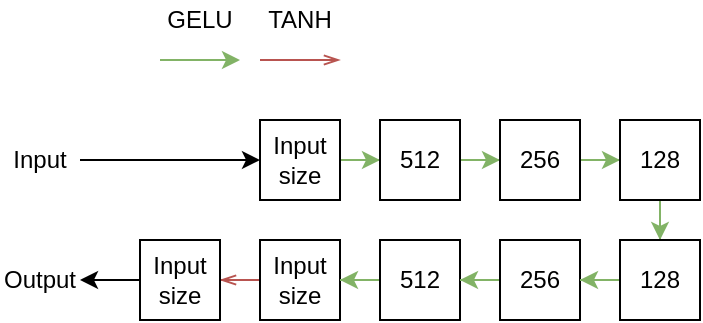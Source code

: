 <mxfile version="13.10.9" type="device"><diagram id="bvt8tkbY0tISpmTvyvMy" name="Page-1"><mxGraphModel dx="813" dy="452" grid="1" gridSize="10" guides="1" tooltips="1" connect="1" arrows="1" fold="1" page="1" pageScale="1" pageWidth="827" pageHeight="1169" math="0" shadow="0"><root><mxCell id="0"/><mxCell id="1" parent="0"/><mxCell id="cXK3oXb8OwTixYJtF7m_-12" style="edgeStyle=orthogonalEdgeStyle;rounded=0;orthogonalLoop=1;jettySize=auto;html=1;fillColor=#d5e8d4;strokeColor=#82b366;" edge="1" parent="1" source="cXK3oXb8OwTixYJtF7m_-1" target="cXK3oXb8OwTixYJtF7m_-2"><mxGeometry relative="1" as="geometry"/></mxCell><mxCell id="cXK3oXb8OwTixYJtF7m_-1" value="Input size" style="rounded=0;whiteSpace=wrap;html=1;" vertex="1" parent="1"><mxGeometry x="200" y="280" width="40" height="40" as="geometry"/></mxCell><mxCell id="cXK3oXb8OwTixYJtF7m_-13" style="edgeStyle=orthogonalEdgeStyle;rounded=0;orthogonalLoop=1;jettySize=auto;html=1;fillColor=#d5e8d4;strokeColor=#82b366;" edge="1" parent="1" source="cXK3oXb8OwTixYJtF7m_-2" target="cXK3oXb8OwTixYJtF7m_-4"><mxGeometry relative="1" as="geometry"/></mxCell><mxCell id="cXK3oXb8OwTixYJtF7m_-2" value="512" style="rounded=0;whiteSpace=wrap;html=1;" vertex="1" parent="1"><mxGeometry x="260" y="280" width="40" height="40" as="geometry"/></mxCell><mxCell id="cXK3oXb8OwTixYJtF7m_-14" style="edgeStyle=orthogonalEdgeStyle;rounded=0;orthogonalLoop=1;jettySize=auto;html=1;fillColor=#d5e8d4;strokeColor=#82b366;" edge="1" parent="1" source="cXK3oXb8OwTixYJtF7m_-4" target="cXK3oXb8OwTixYJtF7m_-5"><mxGeometry relative="1" as="geometry"/></mxCell><mxCell id="cXK3oXb8OwTixYJtF7m_-4" value="256" style="rounded=0;whiteSpace=wrap;html=1;" vertex="1" parent="1"><mxGeometry x="320" y="280" width="40" height="40" as="geometry"/></mxCell><mxCell id="cXK3oXb8OwTixYJtF7m_-38" style="edgeStyle=orthogonalEdgeStyle;rounded=0;orthogonalLoop=1;jettySize=auto;html=1;fillColor=#d5e8d4;strokeColor=#82b366;" edge="1" parent="1" source="cXK3oXb8OwTixYJtF7m_-5" target="cXK3oXb8OwTixYJtF7m_-37"><mxGeometry relative="1" as="geometry"/></mxCell><mxCell id="cXK3oXb8OwTixYJtF7m_-5" value="128" style="rounded=0;whiteSpace=wrap;html=1;" vertex="1" parent="1"><mxGeometry x="380" y="280" width="40" height="40" as="geometry"/></mxCell><mxCell id="cXK3oXb8OwTixYJtF7m_-20" value="" style="endArrow=classic;html=1;fillColor=#d5e8d4;strokeColor=#82b366;" edge="1" parent="1"><mxGeometry width="50" height="50" relative="1" as="geometry"><mxPoint x="150" y="250" as="sourcePoint"/><mxPoint x="190" y="250" as="targetPoint"/></mxGeometry></mxCell><mxCell id="cXK3oXb8OwTixYJtF7m_-21" value="" style="endArrow=openThin;html=1;fillColor=#f8cecc;strokeColor=#b85450;endFill=0;" edge="1" parent="1"><mxGeometry width="50" height="50" relative="1" as="geometry"><mxPoint x="200" y="250" as="sourcePoint"/><mxPoint x="240" y="250" as="targetPoint"/></mxGeometry></mxCell><mxCell id="cXK3oXb8OwTixYJtF7m_-22" value="GELU" style="text;html=1;strokeColor=none;fillColor=none;align=center;verticalAlign=middle;whiteSpace=wrap;rounded=0;" vertex="1" parent="1"><mxGeometry x="150" y="220" width="40" height="20" as="geometry"/></mxCell><mxCell id="cXK3oXb8OwTixYJtF7m_-23" value="TANH" style="text;html=1;strokeColor=none;fillColor=none;align=center;verticalAlign=middle;whiteSpace=wrap;rounded=0;" vertex="1" parent="1"><mxGeometry x="200" y="220" width="40" height="20" as="geometry"/></mxCell><mxCell id="cXK3oXb8OwTixYJtF7m_-43" style="edgeStyle=orthogonalEdgeStyle;rounded=0;orthogonalLoop=1;jettySize=auto;html=1;fillColor=#f8cecc;strokeColor=#b85450;endArrow=openThin;endFill=0;" edge="1" parent="1" source="cXK3oXb8OwTixYJtF7m_-32" target="cXK3oXb8OwTixYJtF7m_-42"><mxGeometry relative="1" as="geometry"/></mxCell><mxCell id="cXK3oXb8OwTixYJtF7m_-32" value="Input size" style="rounded=0;whiteSpace=wrap;html=1;" vertex="1" parent="1"><mxGeometry x="200" y="340" width="40" height="40" as="geometry"/></mxCell><mxCell id="cXK3oXb8OwTixYJtF7m_-41" style="edgeStyle=orthogonalEdgeStyle;rounded=0;orthogonalLoop=1;jettySize=auto;html=1;fillColor=#d5e8d4;strokeColor=#82b366;" edge="1" parent="1" source="cXK3oXb8OwTixYJtF7m_-34" target="cXK3oXb8OwTixYJtF7m_-32"><mxGeometry relative="1" as="geometry"/></mxCell><mxCell id="cXK3oXb8OwTixYJtF7m_-34" value="512" style="rounded=0;whiteSpace=wrap;html=1;" vertex="1" parent="1"><mxGeometry x="260" y="340" width="40" height="40" as="geometry"/></mxCell><mxCell id="cXK3oXb8OwTixYJtF7m_-40" style="edgeStyle=orthogonalEdgeStyle;rounded=0;orthogonalLoop=1;jettySize=auto;html=1;fillColor=#d5e8d4;strokeColor=#82b366;" edge="1" parent="1" source="cXK3oXb8OwTixYJtF7m_-36" target="cXK3oXb8OwTixYJtF7m_-34"><mxGeometry relative="1" as="geometry"/></mxCell><mxCell id="cXK3oXb8OwTixYJtF7m_-36" value="256" style="rounded=0;whiteSpace=wrap;html=1;" vertex="1" parent="1"><mxGeometry x="320" y="340" width="40" height="40" as="geometry"/></mxCell><mxCell id="cXK3oXb8OwTixYJtF7m_-39" style="edgeStyle=orthogonalEdgeStyle;rounded=0;orthogonalLoop=1;jettySize=auto;html=1;fillColor=#d5e8d4;strokeColor=#82b366;" edge="1" parent="1" source="cXK3oXb8OwTixYJtF7m_-37" target="cXK3oXb8OwTixYJtF7m_-36"><mxGeometry relative="1" as="geometry"/></mxCell><mxCell id="cXK3oXb8OwTixYJtF7m_-37" value="128" style="rounded=0;whiteSpace=wrap;html=1;" vertex="1" parent="1"><mxGeometry x="380" y="340" width="40" height="40" as="geometry"/></mxCell><mxCell id="cXK3oXb8OwTixYJtF7m_-51" style="edgeStyle=orthogonalEdgeStyle;rounded=0;orthogonalLoop=1;jettySize=auto;html=1;entryX=1;entryY=0.5;entryDx=0;entryDy=0;endArrow=classic;endFill=1;" edge="1" parent="1" source="cXK3oXb8OwTixYJtF7m_-42" target="cXK3oXb8OwTixYJtF7m_-50"><mxGeometry relative="1" as="geometry"/></mxCell><mxCell id="cXK3oXb8OwTixYJtF7m_-42" value="Input size" style="rounded=0;whiteSpace=wrap;html=1;" vertex="1" parent="1"><mxGeometry x="140" y="340" width="40" height="40" as="geometry"/></mxCell><mxCell id="cXK3oXb8OwTixYJtF7m_-52" style="edgeStyle=orthogonalEdgeStyle;rounded=0;orthogonalLoop=1;jettySize=auto;html=1;endArrow=classic;endFill=1;" edge="1" parent="1" source="cXK3oXb8OwTixYJtF7m_-49" target="cXK3oXb8OwTixYJtF7m_-1"><mxGeometry relative="1" as="geometry"/></mxCell><mxCell id="cXK3oXb8OwTixYJtF7m_-49" value="Input" style="text;html=1;strokeColor=none;fillColor=none;align=center;verticalAlign=middle;whiteSpace=wrap;rounded=0;" vertex="1" parent="1"><mxGeometry x="70" y="290" width="40" height="20" as="geometry"/></mxCell><mxCell id="cXK3oXb8OwTixYJtF7m_-50" value="Output" style="text;html=1;strokeColor=none;fillColor=none;align=center;verticalAlign=middle;whiteSpace=wrap;rounded=0;" vertex="1" parent="1"><mxGeometry x="70" y="350" width="40" height="20" as="geometry"/></mxCell></root></mxGraphModel></diagram></mxfile>